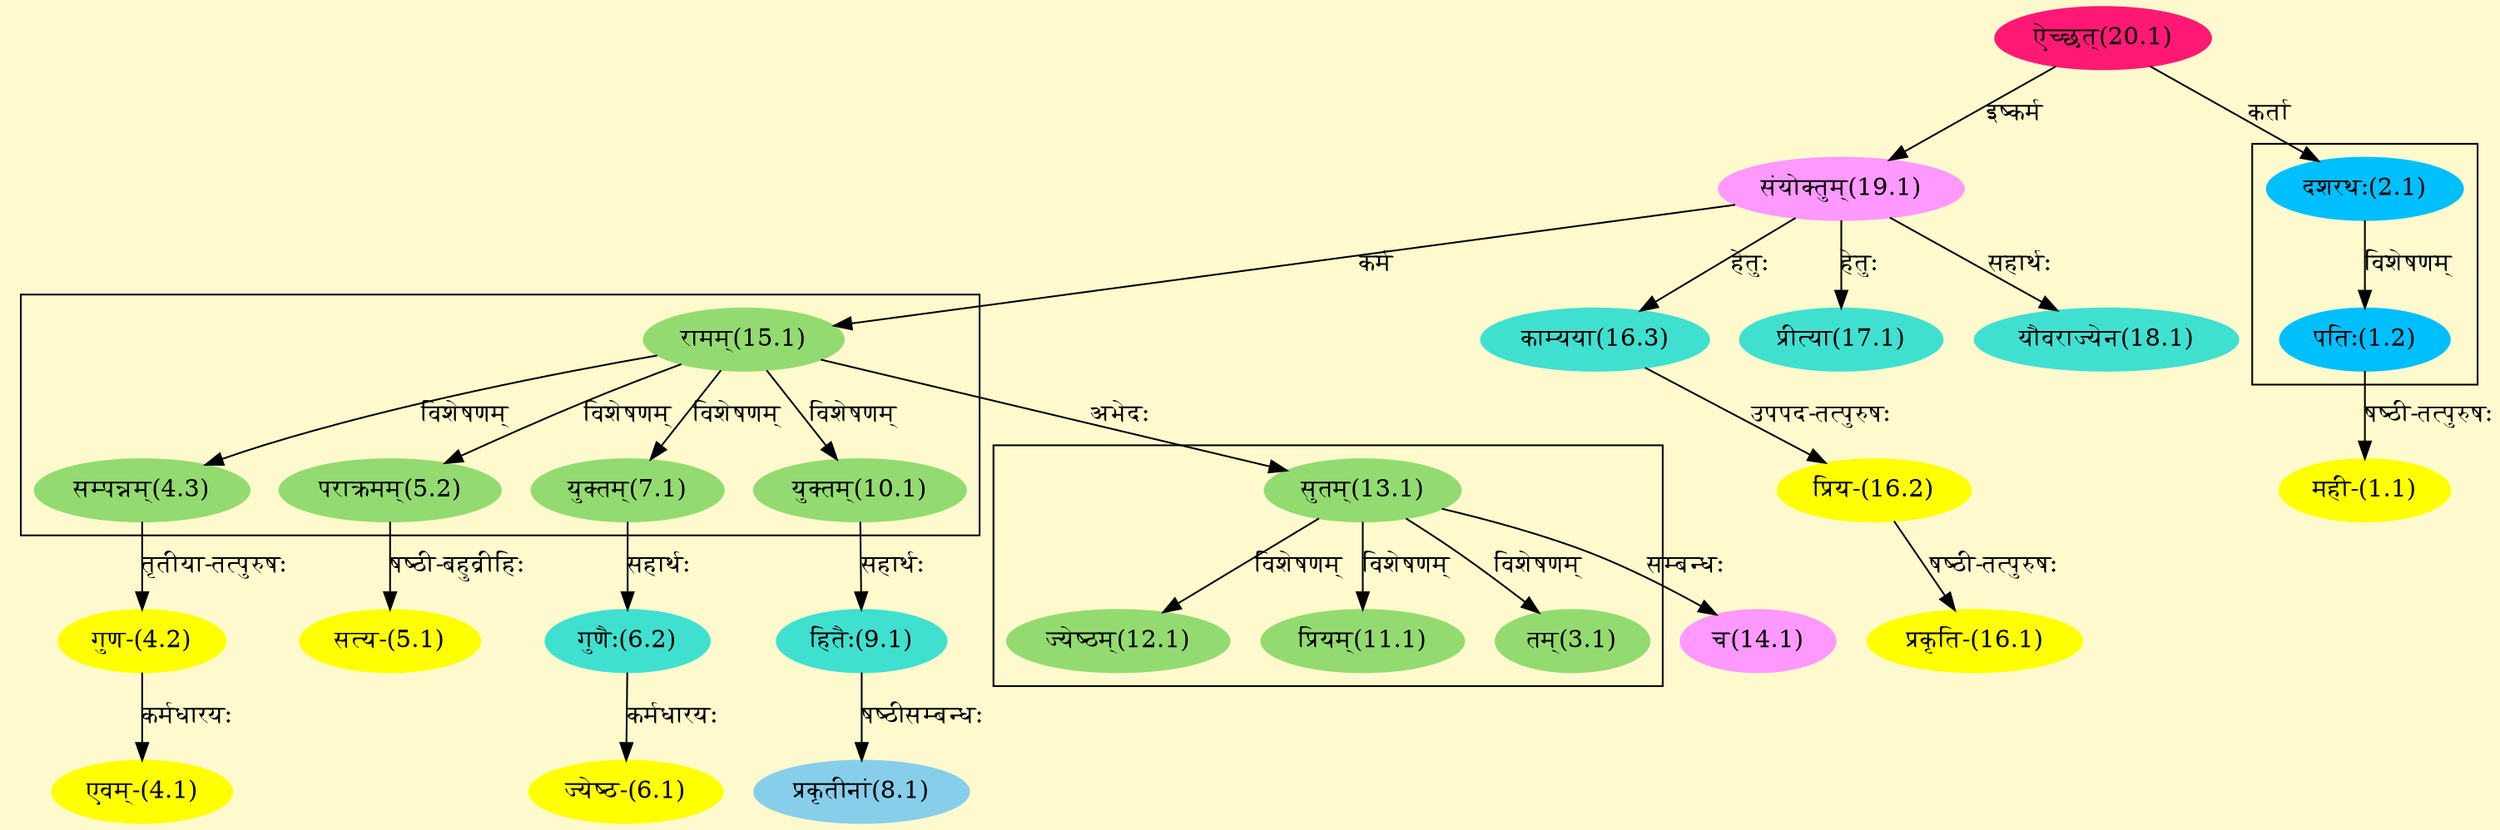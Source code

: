 digraph G{
rankdir=BT;
 compound=true;
 bgcolor="lemonchiffon1";

subgraph cluster_1{
Node1_2 [style=filled, color="#00BFFF" label = "पतिः(1.2)"]
Node2_1 [style=filled, color="#00BFFF" label = "दशरथः(2.1)"]

}

subgraph cluster_2{
Node3_1 [style=filled, color="#93DB70" label = "तम्(3.1)"]
Node13_1 [style=filled, color="#93DB70" label = "सुतम्(13.1)"]
Node11_1 [style=filled, color="#93DB70" label = "प्रियम्(11.1)"]
Node12_1 [style=filled, color="#93DB70" label = "ज्येष्ठम्(12.1)"]

}

subgraph cluster_3{
Node4_3 [style=filled, color="#93DB70" label = "सम्पन्नम्(4.3)"]
Node15_1 [style=filled, color="#93DB70" label = "रामम्(15.1)"]
Node5_2 [style=filled, color="#93DB70" label = "पराक्रमम्(5.2)"]
Node7_1 [style=filled, color="#93DB70" label = "युक्तम्(7.1)"]
Node10_1 [style=filled, color="#93DB70" label = "युक्तम्(10.1)"]

}
Node1_1 [style=filled, color="#FFFF00" label = "मही-(1.1)"]
Node1_2 [style=filled, color="#00BFFF" label = "पतिः(1.2)"]
Node2_1 [style=filled, color="#00BFFF" label = "दशरथः(2.1)"]
Node20_1 [style=filled, color="#FF1975" label = "ऐच्छत्(20.1)"]
Node4_1 [style=filled, color="#FFFF00" label = "एवम्-(4.1)"]
Node4_2 [style=filled, color="#FFFF00" label = "गुण-(4.2)"]
Node4_3 [style=filled, color="#93DB70" label = "सम्पन्नम्(4.3)"]
Node5_1 [style=filled, color="#FFFF00" label = "सत्य-(5.1)"]
Node5_2 [style=filled, color="#93DB70" label = "पराक्रमम्(5.2)"]
Node6_1 [style=filled, color="#FFFF00" label = "ज्येष्ठ-(6.1)"]
Node6_2 [style=filled, color="#40E0D0" label = "गुणैः(6.2)"]
Node7_1 [style=filled, color="#93DB70" label = "युक्तम्(7.1)"]
Node8_1 [style=filled, color="#87CEEB" label = "प्रकृतीनां(8.1)"]
Node9_1 [style=filled, color="#40E0D0" label = "हितैः(9.1)"]
Node10_1 [style=filled, color="#93DB70" label = "युक्तम्(10.1)"]
Node13_1 [style=filled, color="#93DB70" label = "सुतम्(13.1)"]
Node15_1 [style=filled, color="#93DB70" label = "रामम्(15.1)"]
Node14_1 [style=filled, color="#FF99FF" label = "च(14.1)"]
Node19_1 [style=filled, color="#FF99FF" label = "संयोक्तुम्(19.1)"]
Node16_1 [style=filled, color="#FFFF00" label = "प्रकृति-(16.1)"]
Node16_2 [style=filled, color="#FFFF00" label = "प्रिय-(16.2)"]
Node16_3 [style=filled, color="#40E0D0" label = "काम्यया(16.3)"]
Node17_1 [style=filled, color="#40E0D0" label = "प्रीत्या(17.1)"]
Node18_1 [style=filled, color="#40E0D0" label = "यौवराज्येन(18.1)"]
/* Start of Relations section */

Node1_1 -> Node1_2 [  label="षष्ठी-तत्पुरुषः"  dir="back" ]
Node1_2 -> Node2_1 [  label="विशेषणम्"  dir="back" ]
Node2_1 -> Node20_1 [  label="कर्ता"  dir="back" ]
Node3_1 -> Node13_1 [  label="विशेषणम्"  dir="back" ]
Node4_1 -> Node4_2 [  label="कर्मधारयः"  dir="back" ]
Node4_2 -> Node4_3 [  label="तृतीया-तत्पुरुषः"  dir="back" ]
Node4_3 -> Node15_1 [  label="विशेषणम्"  dir="back" ]
Node5_1 -> Node5_2 [  label="षष्ठी-बहुव्रीहिः"  dir="back" ]
Node5_2 -> Node15_1 [  label="विशेषणम्"  dir="back" ]
Node6_1 -> Node6_2 [  label="कर्मधारयः"  dir="back" ]
Node6_2 -> Node7_1 [  label="सहार्थः"  dir="back" ]
Node7_1 -> Node15_1 [  label="विशेषणम्"  dir="back" ]
Node8_1 -> Node9_1 [  label="षष्ठीसम्बन्धः"  dir="back" ]
Node9_1 -> Node10_1 [  label="सहार्थः"  dir="back" ]
Node10_1 -> Node15_1 [  label="विशेषणम्"  dir="back" ]
Node11_1 -> Node13_1 [  label="विशेषणम्"  dir="back" ]
Node12_1 -> Node13_1 [  label="विशेषणम्"  dir="back" ]
Node13_1 -> Node15_1 [  label="अभेदः"  dir="back" ]
Node14_1 -> Node13_1 [  label="सम्बन्धः"  dir="back" ]
Node15_1 -> Node19_1 [  label="कर्म"  dir="back" ]
Node16_1 -> Node16_2 [  label="षष्ठी-तत्पुरुषः"  dir="back" ]
Node16_2 -> Node16_3 [  label="उपपद-तत्पुरुषः"  dir="back" ]
Node16_3 -> Node19_1 [  label="हेतुः"  dir="back" ]
Node17_1 -> Node19_1 [  label="हेतुः"  dir="back" ]
Node18_1 -> Node19_1 [  label="सहार्थः"  dir="back" ]
Node19_1 -> Node20_1 [  label="इष्कर्म"  dir="back" ]
}
